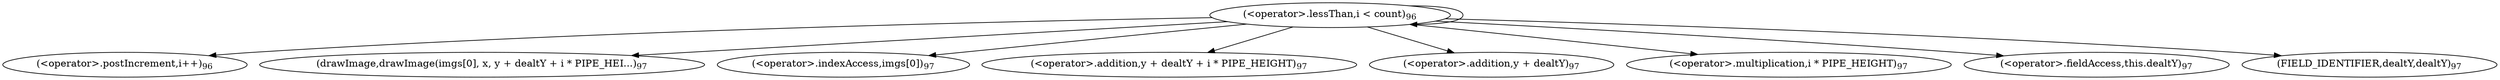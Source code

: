 digraph "drawTopHard" {  
"255" [label = <(&lt;operator&gt;.lessThan,i &lt; count)<SUB>96</SUB>> ]
"258" [label = <(&lt;operator&gt;.postIncrement,i++)<SUB>96</SUB>> ]
"261" [label = <(drawImage,drawImage(imgs[0], x, y + dealtY + i * PIPE_HEI...)<SUB>97</SUB>> ]
"263" [label = <(&lt;operator&gt;.indexAccess,imgs[0])<SUB>97</SUB>> ]
"267" [label = <(&lt;operator&gt;.addition,y + dealtY + i * PIPE_HEIGHT)<SUB>97</SUB>> ]
"268" [label = <(&lt;operator&gt;.addition,y + dealtY)<SUB>97</SUB>> ]
"273" [label = <(&lt;operator&gt;.multiplication,i * PIPE_HEIGHT)<SUB>97</SUB>> ]
"270" [label = <(&lt;operator&gt;.fieldAccess,this.dealtY)<SUB>97</SUB>> ]
"272" [label = <(FIELD_IDENTIFIER,dealtY,dealtY)<SUB>97</SUB>> ]
  "255" -> "263" 
  "255" -> "267" 
  "255" -> "270" 
  "255" -> "255" 
  "255" -> "258" 
  "255" -> "273" 
  "255" -> "268" 
  "255" -> "272" 
  "255" -> "261" 
}
